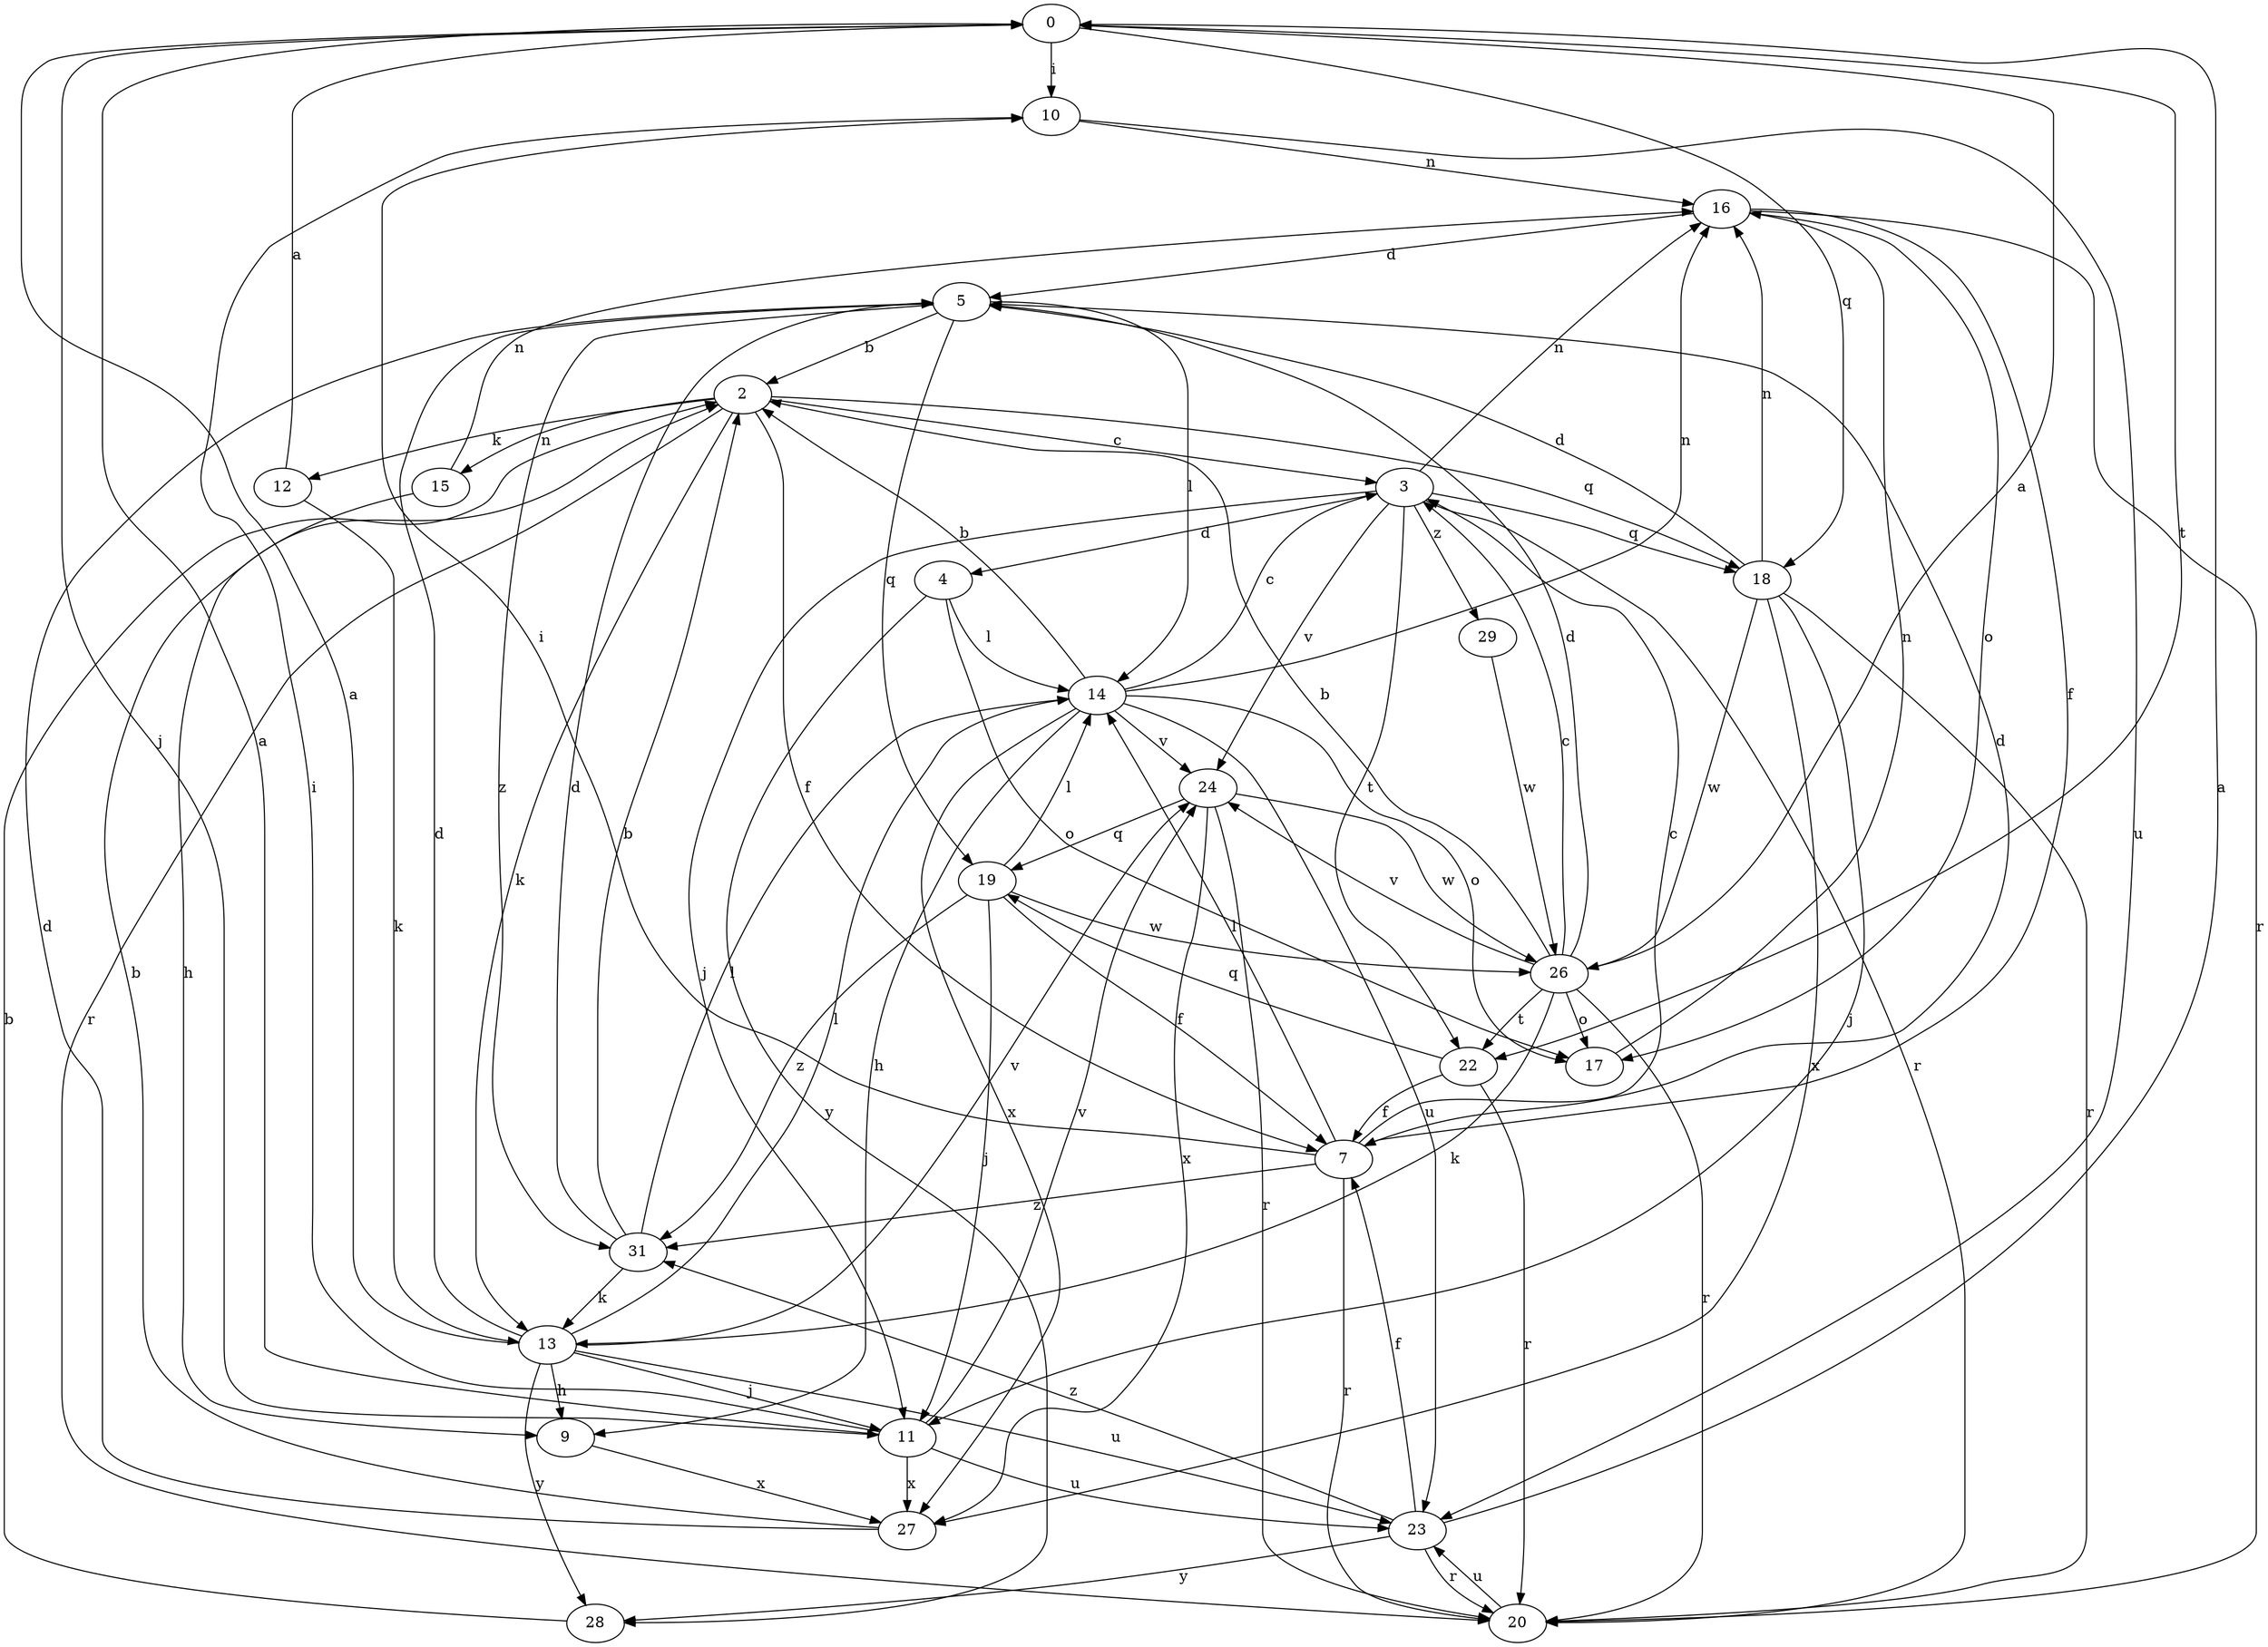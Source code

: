 strict digraph  {
0;
2;
3;
4;
5;
7;
9;
10;
11;
12;
13;
14;
15;
16;
17;
18;
19;
20;
22;
23;
24;
26;
27;
28;
29;
31;
0 -> 10  [label=i];
0 -> 11  [label=j];
0 -> 18  [label=q];
0 -> 22  [label=t];
2 -> 3  [label=c];
2 -> 7  [label=f];
2 -> 12  [label=k];
2 -> 13  [label=k];
2 -> 15  [label=n];
2 -> 18  [label=q];
2 -> 20  [label=r];
3 -> 4  [label=d];
3 -> 11  [label=j];
3 -> 16  [label=n];
3 -> 18  [label=q];
3 -> 20  [label=r];
3 -> 22  [label=t];
3 -> 24  [label=v];
3 -> 29  [label=z];
4 -> 14  [label=l];
4 -> 17  [label=o];
4 -> 28  [label=y];
5 -> 2  [label=b];
5 -> 14  [label=l];
5 -> 19  [label=q];
5 -> 31  [label=z];
7 -> 3  [label=c];
7 -> 5  [label=d];
7 -> 10  [label=i];
7 -> 14  [label=l];
7 -> 20  [label=r];
7 -> 31  [label=z];
9 -> 27  [label=x];
10 -> 16  [label=n];
10 -> 23  [label=u];
11 -> 0  [label=a];
11 -> 10  [label=i];
11 -> 23  [label=u];
11 -> 24  [label=v];
11 -> 27  [label=x];
12 -> 0  [label=a];
12 -> 13  [label=k];
13 -> 0  [label=a];
13 -> 5  [label=d];
13 -> 9  [label=h];
13 -> 11  [label=j];
13 -> 14  [label=l];
13 -> 23  [label=u];
13 -> 24  [label=v];
13 -> 28  [label=y];
14 -> 2  [label=b];
14 -> 3  [label=c];
14 -> 9  [label=h];
14 -> 16  [label=n];
14 -> 17  [label=o];
14 -> 23  [label=u];
14 -> 24  [label=v];
14 -> 27  [label=x];
15 -> 9  [label=h];
15 -> 16  [label=n];
16 -> 5  [label=d];
16 -> 7  [label=f];
16 -> 17  [label=o];
16 -> 20  [label=r];
17 -> 16  [label=n];
18 -> 5  [label=d];
18 -> 11  [label=j];
18 -> 16  [label=n];
18 -> 20  [label=r];
18 -> 26  [label=w];
18 -> 27  [label=x];
19 -> 7  [label=f];
19 -> 11  [label=j];
19 -> 14  [label=l];
19 -> 26  [label=w];
19 -> 31  [label=z];
20 -> 23  [label=u];
22 -> 7  [label=f];
22 -> 19  [label=q];
22 -> 20  [label=r];
23 -> 0  [label=a];
23 -> 7  [label=f];
23 -> 20  [label=r];
23 -> 28  [label=y];
23 -> 31  [label=z];
24 -> 19  [label=q];
24 -> 20  [label=r];
24 -> 26  [label=w];
24 -> 27  [label=x];
26 -> 0  [label=a];
26 -> 2  [label=b];
26 -> 3  [label=c];
26 -> 5  [label=d];
26 -> 13  [label=k];
26 -> 17  [label=o];
26 -> 20  [label=r];
26 -> 22  [label=t];
26 -> 24  [label=v];
27 -> 2  [label=b];
27 -> 5  [label=d];
28 -> 2  [label=b];
29 -> 26  [label=w];
31 -> 2  [label=b];
31 -> 5  [label=d];
31 -> 13  [label=k];
31 -> 14  [label=l];
}

